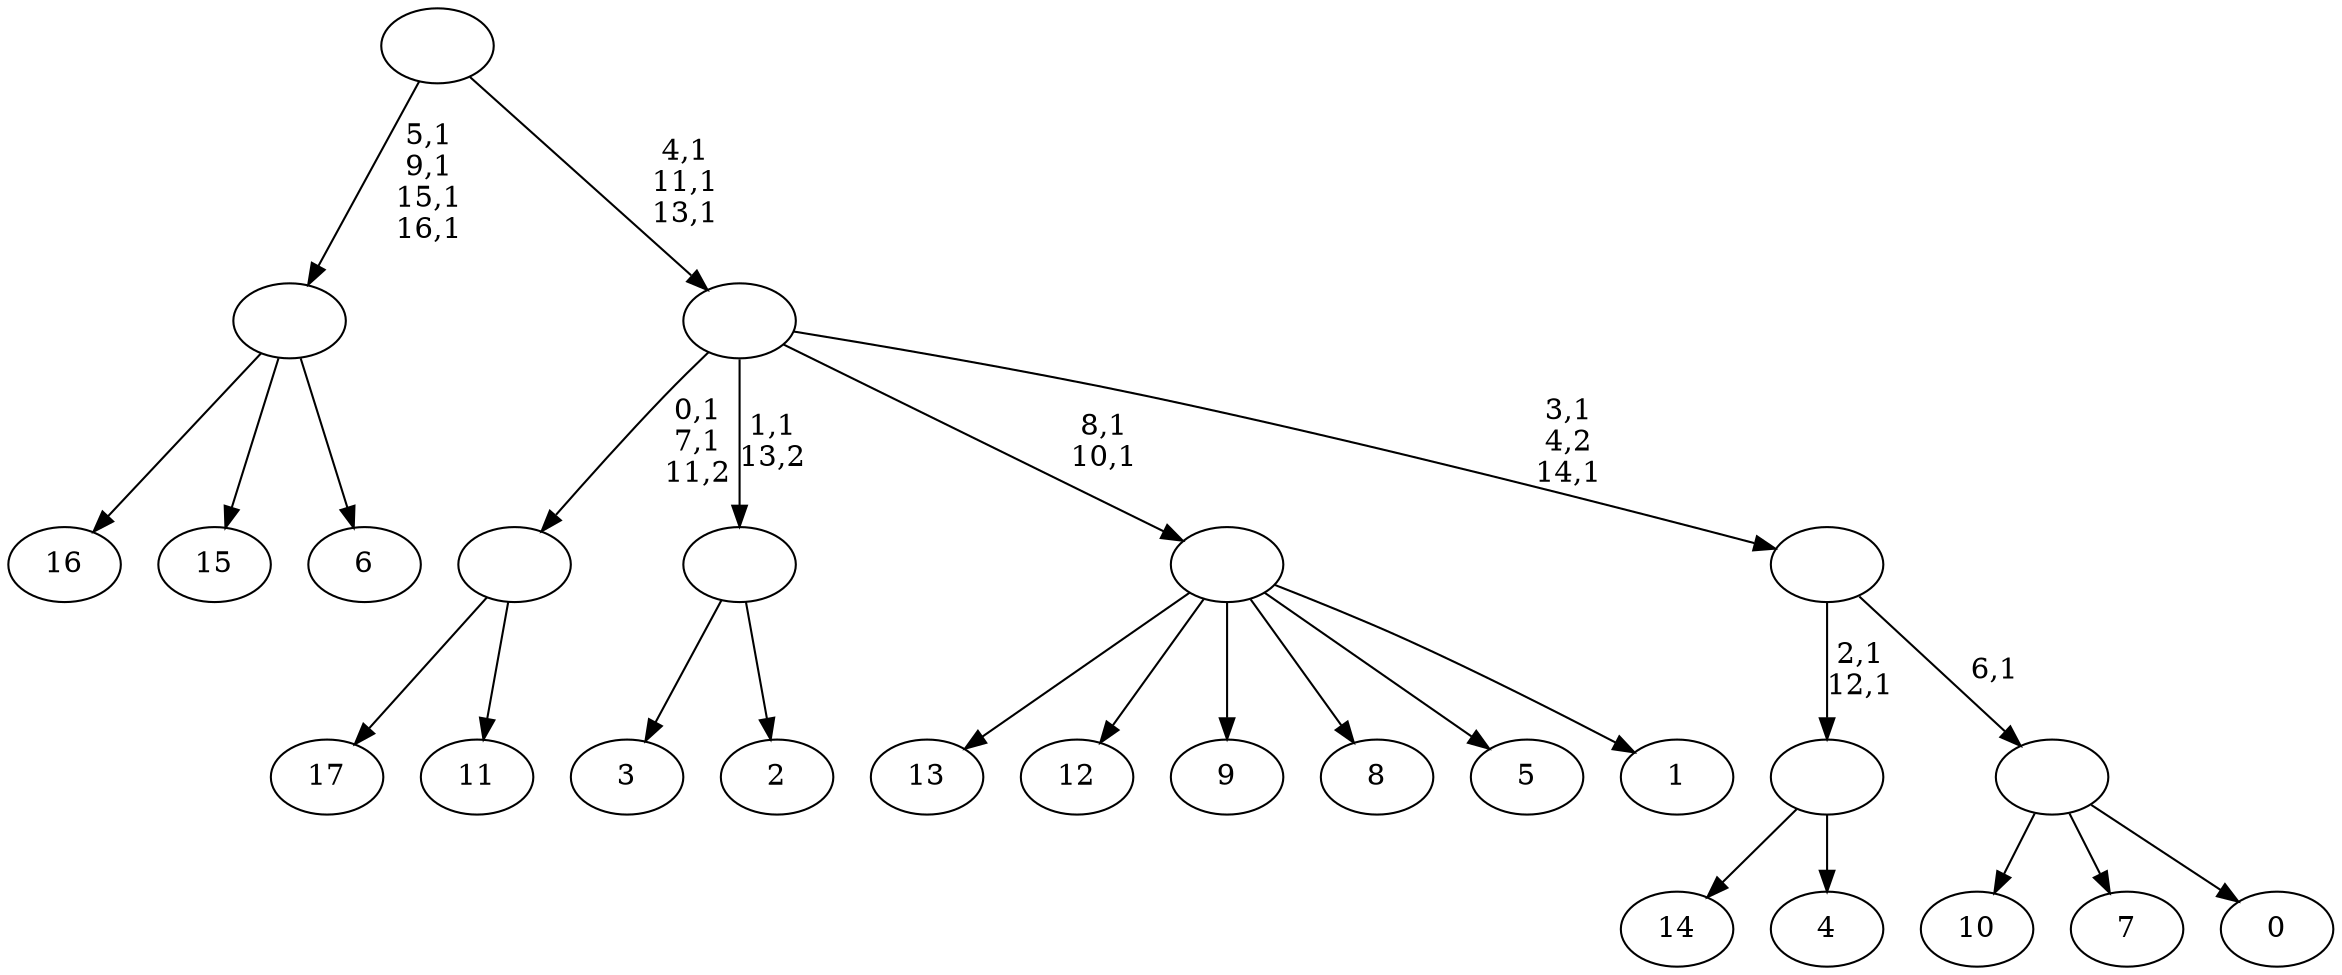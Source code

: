 digraph T {
	35 [label="17"]
	34 [label="16"]
	33 [label="15"]
	32 [label="14"]
	31 [label="13"]
	30 [label="12"]
	29 [label="11"]
	28 [label=""]
	26 [label="10"]
	25 [label="9"]
	24 [label="8"]
	23 [label="7"]
	22 [label="6"]
	21 [label=""]
	17 [label="5"]
	16 [label="4"]
	15 [label=""]
	13 [label="3"]
	12 [label="2"]
	11 [label=""]
	10 [label="1"]
	9 [label=""]
	7 [label="0"]
	6 [label=""]
	5 [label=""]
	3 [label=""]
	0 [label=""]
	28 -> 35 [label=""]
	28 -> 29 [label=""]
	21 -> 34 [label=""]
	21 -> 33 [label=""]
	21 -> 22 [label=""]
	15 -> 32 [label=""]
	15 -> 16 [label=""]
	11 -> 13 [label=""]
	11 -> 12 [label=""]
	9 -> 31 [label=""]
	9 -> 30 [label=""]
	9 -> 25 [label=""]
	9 -> 24 [label=""]
	9 -> 17 [label=""]
	9 -> 10 [label=""]
	6 -> 26 [label=""]
	6 -> 23 [label=""]
	6 -> 7 [label=""]
	5 -> 15 [label="2,1\n12,1"]
	5 -> 6 [label="6,1"]
	3 -> 5 [label="3,1\n4,2\n14,1"]
	3 -> 9 [label="8,1\n10,1"]
	3 -> 28 [label="0,1\n7,1\n11,2"]
	3 -> 11 [label="1,1\n13,2"]
	0 -> 3 [label="4,1\n11,1\n13,1"]
	0 -> 21 [label="5,1\n9,1\n15,1\n16,1"]
}
